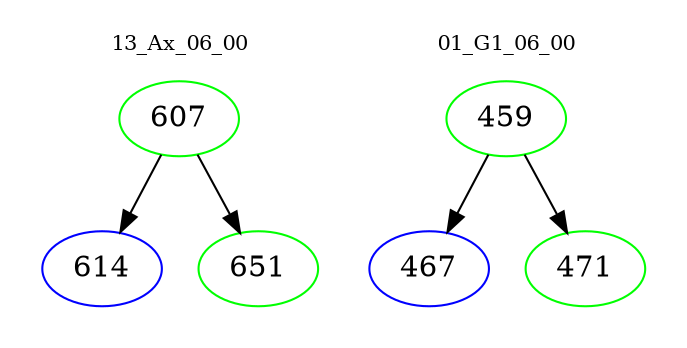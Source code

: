 digraph{
subgraph cluster_0 {
color = white
label = "13_Ax_06_00";
fontsize=10;
T0_607 [label="607", color="green"]
T0_607 -> T0_614 [color="black"]
T0_614 [label="614", color="blue"]
T0_607 -> T0_651 [color="black"]
T0_651 [label="651", color="green"]
}
subgraph cluster_1 {
color = white
label = "01_G1_06_00";
fontsize=10;
T1_459 [label="459", color="green"]
T1_459 -> T1_467 [color="black"]
T1_467 [label="467", color="blue"]
T1_459 -> T1_471 [color="black"]
T1_471 [label="471", color="green"]
}
}
